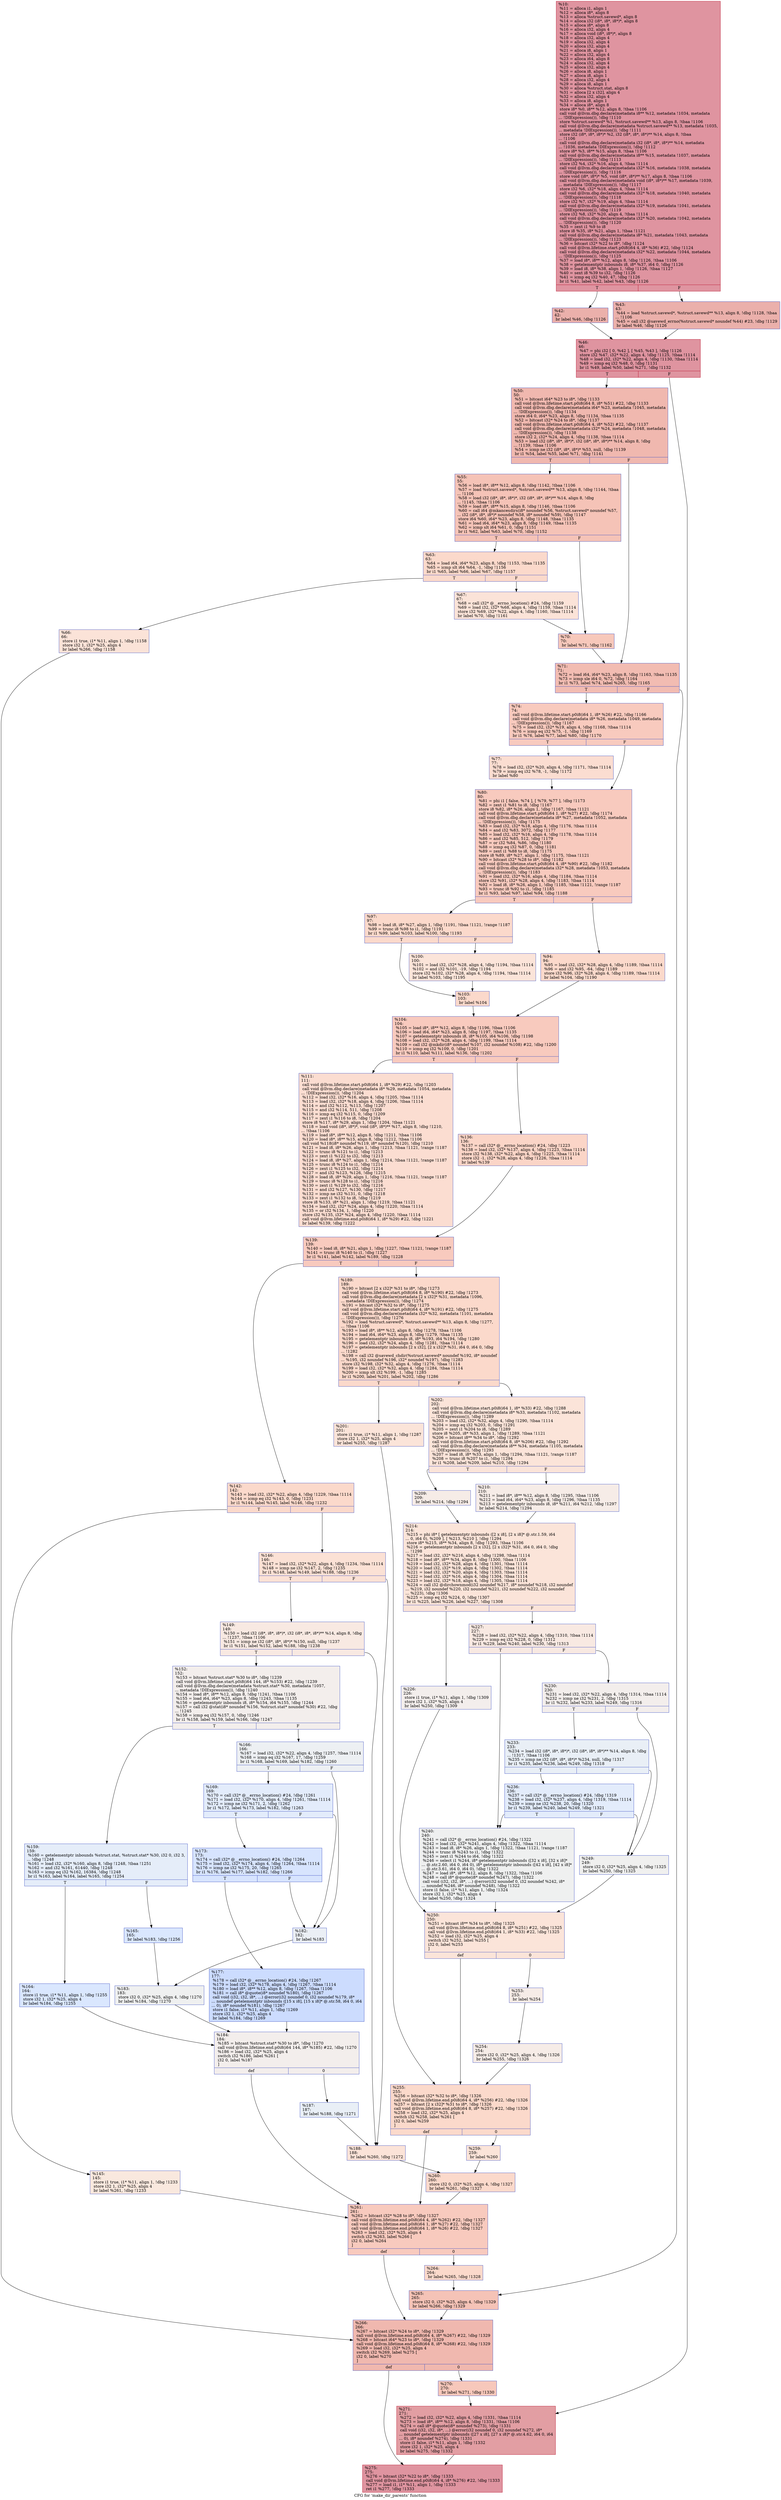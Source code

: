 digraph "CFG for 'make_dir_parents' function" {
	label="CFG for 'make_dir_parents' function";

	Node0x100d590 [shape=record,color="#b70d28ff", style=filled, fillcolor="#b70d2870",label="{%10:\l  %11 = alloca i1, align 1\l  %12 = alloca i8*, align 8\l  %13 = alloca %struct.savewd*, align 8\l  %14 = alloca i32 (i8*, i8*, i8*)*, align 8\l  %15 = alloca i8*, align 8\l  %16 = alloca i32, align 4\l  %17 = alloca void (i8*, i8*)*, align 8\l  %18 = alloca i32, align 4\l  %19 = alloca i32, align 4\l  %20 = alloca i32, align 4\l  %21 = alloca i8, align 1\l  %22 = alloca i32, align 4\l  %23 = alloca i64, align 8\l  %24 = alloca i32, align 4\l  %25 = alloca i32, align 4\l  %26 = alloca i8, align 1\l  %27 = alloca i8, align 1\l  %28 = alloca i32, align 4\l  %29 = alloca i8, align 1\l  %30 = alloca %struct.stat, align 8\l  %31 = alloca [2 x i32], align 4\l  %32 = alloca i32, align 4\l  %33 = alloca i8, align 1\l  %34 = alloca i8*, align 8\l  store i8* %0, i8** %12, align 8, !tbaa !1106\l  call void @llvm.dbg.declare(metadata i8** %12, metadata !1034, metadata\l... !DIExpression()), !dbg !1110\l  store %struct.savewd* %1, %struct.savewd** %13, align 8, !tbaa !1106\l  call void @llvm.dbg.declare(metadata %struct.savewd** %13, metadata !1035,\l... metadata !DIExpression()), !dbg !1111\l  store i32 (i8*, i8*, i8*)* %2, i32 (i8*, i8*, i8*)** %14, align 8, !tbaa\l... !1106\l  call void @llvm.dbg.declare(metadata i32 (i8*, i8*, i8*)** %14, metadata\l... !1036, metadata !DIExpression()), !dbg !1112\l  store i8* %3, i8** %15, align 8, !tbaa !1106\l  call void @llvm.dbg.declare(metadata i8** %15, metadata !1037, metadata\l... !DIExpression()), !dbg !1113\l  store i32 %4, i32* %16, align 4, !tbaa !1114\l  call void @llvm.dbg.declare(metadata i32* %16, metadata !1038, metadata\l... !DIExpression()), !dbg !1116\l  store void (i8*, i8*)* %5, void (i8*, i8*)** %17, align 8, !tbaa !1106\l  call void @llvm.dbg.declare(metadata void (i8*, i8*)** %17, metadata !1039,\l... metadata !DIExpression()), !dbg !1117\l  store i32 %6, i32* %18, align 4, !tbaa !1114\l  call void @llvm.dbg.declare(metadata i32* %18, metadata !1040, metadata\l... !DIExpression()), !dbg !1118\l  store i32 %7, i32* %19, align 4, !tbaa !1114\l  call void @llvm.dbg.declare(metadata i32* %19, metadata !1041, metadata\l... !DIExpression()), !dbg !1119\l  store i32 %8, i32* %20, align 4, !tbaa !1114\l  call void @llvm.dbg.declare(metadata i32* %20, metadata !1042, metadata\l... !DIExpression()), !dbg !1120\l  %35 = zext i1 %9 to i8\l  store i8 %35, i8* %21, align 1, !tbaa !1121\l  call void @llvm.dbg.declare(metadata i8* %21, metadata !1043, metadata\l... !DIExpression()), !dbg !1123\l  %36 = bitcast i32* %22 to i8*, !dbg !1124\l  call void @llvm.lifetime.start.p0i8(i64 4, i8* %36) #22, !dbg !1124\l  call void @llvm.dbg.declare(metadata i32* %22, metadata !1044, metadata\l... !DIExpression()), !dbg !1125\l  %37 = load i8*, i8** %12, align 8, !dbg !1126, !tbaa !1106\l  %38 = getelementptr inbounds i8, i8* %37, i64 0, !dbg !1126\l  %39 = load i8, i8* %38, align 1, !dbg !1126, !tbaa !1127\l  %40 = sext i8 %39 to i32, !dbg !1126\l  %41 = icmp eq i32 %40, 47, !dbg !1126\l  br i1 %41, label %42, label %43, !dbg !1126\l|{<s0>T|<s1>F}}"];
	Node0x100d590:s0 -> Node0x100d620;
	Node0x100d590:s1 -> Node0x100d670;
	Node0x100d620 [shape=record,color="#3d50c3ff", style=filled, fillcolor="#d24b4070",label="{%42:\l42:                                               \l  br label %46, !dbg !1126\l}"];
	Node0x100d620 -> Node0x100d6c0;
	Node0x100d670 [shape=record,color="#3d50c3ff", style=filled, fillcolor="#d24b4070",label="{%43:\l43:                                               \l  %44 = load %struct.savewd*, %struct.savewd** %13, align 8, !dbg !1128, !tbaa\l... !1106\l  %45 = call i32 @savewd_errno(%struct.savewd* noundef %44) #23, !dbg !1129\l  br label %46, !dbg !1126\l}"];
	Node0x100d670 -> Node0x100d6c0;
	Node0x100d6c0 [shape=record,color="#b70d28ff", style=filled, fillcolor="#b70d2870",label="{%46:\l46:                                               \l  %47 = phi i32 [ 0, %42 ], [ %45, %43 ], !dbg !1126\l  store i32 %47, i32* %22, align 4, !dbg !1125, !tbaa !1114\l  %48 = load i32, i32* %22, align 4, !dbg !1130, !tbaa !1114\l  %49 = icmp eq i32 %48, 0, !dbg !1131\l  br i1 %49, label %50, label %271, !dbg !1132\l|{<s0>T|<s1>F}}"];
	Node0x100d6c0:s0 -> Node0x100d710;
	Node0x100d6c0:s1 -> Node0x100e980;
	Node0x100d710 [shape=record,color="#3d50c3ff", style=filled, fillcolor="#dc5d4a70",label="{%50:\l50:                                               \l  %51 = bitcast i64* %23 to i8*, !dbg !1133\l  call void @llvm.lifetime.start.p0i8(i64 8, i8* %51) #22, !dbg !1133\l  call void @llvm.dbg.declare(metadata i64* %23, metadata !1045, metadata\l... !DIExpression()), !dbg !1134\l  store i64 0, i64* %23, align 8, !dbg !1134, !tbaa !1135\l  %52 = bitcast i32* %24 to i8*, !dbg !1137\l  call void @llvm.lifetime.start.p0i8(i64 4, i8* %52) #22, !dbg !1137\l  call void @llvm.dbg.declare(metadata i32* %24, metadata !1048, metadata\l... !DIExpression()), !dbg !1138\l  store i32 2, i32* %24, align 4, !dbg !1138, !tbaa !1114\l  %53 = load i32 (i8*, i8*, i8*)*, i32 (i8*, i8*, i8*)** %14, align 8, !dbg\l... !1139, !tbaa !1106\l  %54 = icmp ne i32 (i8*, i8*, i8*)* %53, null, !dbg !1139\l  br i1 %54, label %55, label %71, !dbg !1141\l|{<s0>T|<s1>F}}"];
	Node0x100d710:s0 -> Node0x100d760;
	Node0x100d710:s1 -> Node0x100d8f0;
	Node0x100d760 [shape=record,color="#3d50c3ff", style=filled, fillcolor="#e8765c70",label="{%55:\l55:                                               \l  %56 = load i8*, i8** %12, align 8, !dbg !1142, !tbaa !1106\l  %57 = load %struct.savewd*, %struct.savewd** %13, align 8, !dbg !1144, !tbaa\l... !1106\l  %58 = load i32 (i8*, i8*, i8*)*, i32 (i8*, i8*, i8*)** %14, align 8, !dbg\l... !1145, !tbaa !1106\l  %59 = load i8*, i8** %15, align 8, !dbg !1146, !tbaa !1106\l  %60 = call i64 @mkancesdirs(i8* noundef %56, %struct.savewd* noundef %57,\l... i32 (i8*, i8*, i8*)* noundef %58, i8* noundef %59), !dbg !1147\l  store i64 %60, i64* %23, align 8, !dbg !1148, !tbaa !1135\l  %61 = load i64, i64* %23, align 8, !dbg !1149, !tbaa !1135\l  %62 = icmp slt i64 %61, 0, !dbg !1151\l  br i1 %62, label %63, label %70, !dbg !1152\l|{<s0>T|<s1>F}}"];
	Node0x100d760:s0 -> Node0x100d7b0;
	Node0x100d760:s1 -> Node0x100d8a0;
	Node0x100d7b0 [shape=record,color="#3d50c3ff", style=filled, fillcolor="#f7a88970",label="{%63:\l63:                                               \l  %64 = load i64, i64* %23, align 8, !dbg !1153, !tbaa !1135\l  %65 = icmp slt i64 %64, -1, !dbg !1156\l  br i1 %65, label %66, label %67, !dbg !1157\l|{<s0>T|<s1>F}}"];
	Node0x100d7b0:s0 -> Node0x100d800;
	Node0x100d7b0:s1 -> Node0x100d850;
	Node0x100d800 [shape=record,color="#3d50c3ff", style=filled, fillcolor="#f6bfa670",label="{%66:\l66:                                               \l  store i1 true, i1* %11, align 1, !dbg !1158\l  store i32 1, i32* %25, align 4\l  br label %266, !dbg !1158\l}"];
	Node0x100d800 -> Node0x100e8e0;
	Node0x100d850 [shape=record,color="#3d50c3ff", style=filled, fillcolor="#f6bfa670",label="{%67:\l67:                                               \l  %68 = call i32* @__errno_location() #24, !dbg !1159\l  %69 = load i32, i32* %68, align 4, !dbg !1159, !tbaa !1114\l  store i32 %69, i32* %22, align 4, !dbg !1160, !tbaa !1114\l  br label %70, !dbg !1161\l}"];
	Node0x100d850 -> Node0x100d8a0;
	Node0x100d8a0 [shape=record,color="#3d50c3ff", style=filled, fillcolor="#ed836670",label="{%70:\l70:                                               \l  br label %71, !dbg !1162\l}"];
	Node0x100d8a0 -> Node0x100d8f0;
	Node0x100d8f0 [shape=record,color="#3d50c3ff", style=filled, fillcolor="#e1675170",label="{%71:\l71:                                               \l  %72 = load i64, i64* %23, align 8, !dbg !1163, !tbaa !1135\l  %73 = icmp sle i64 0, %72, !dbg !1164\l  br i1 %73, label %74, label %265, !dbg !1165\l|{<s0>T|<s1>F}}"];
	Node0x100d8f0:s0 -> Node0x100d940;
	Node0x100d8f0:s1 -> Node0x100e890;
	Node0x100d940 [shape=record,color="#3d50c3ff", style=filled, fillcolor="#ef886b70",label="{%74:\l74:                                               \l  call void @llvm.lifetime.start.p0i8(i64 1, i8* %26) #22, !dbg !1166\l  call void @llvm.dbg.declare(metadata i8* %26, metadata !1049, metadata\l... !DIExpression()), !dbg !1167\l  %75 = load i32, i32* %19, align 4, !dbg !1168, !tbaa !1114\l  %76 = icmp eq i32 %75, -1, !dbg !1169\l  br i1 %76, label %77, label %80, !dbg !1170\l|{<s0>T|<s1>F}}"];
	Node0x100d940:s0 -> Node0x100d990;
	Node0x100d940:s1 -> Node0x100d9e0;
	Node0x100d990 [shape=record,color="#3d50c3ff", style=filled, fillcolor="#f7b39670",label="{%77:\l77:                                               \l  %78 = load i32, i32* %20, align 4, !dbg !1171, !tbaa !1114\l  %79 = icmp eq i32 %78, -1, !dbg !1172\l  br label %80\l}"];
	Node0x100d990 -> Node0x100d9e0;
	Node0x100d9e0 [shape=record,color="#3d50c3ff", style=filled, fillcolor="#ef886b70",label="{%80:\l80:                                               \l  %81 = phi i1 [ false, %74 ], [ %79, %77 ], !dbg !1173\l  %82 = zext i1 %81 to i8, !dbg !1167\l  store i8 %82, i8* %26, align 1, !dbg !1167, !tbaa !1121\l  call void @llvm.lifetime.start.p0i8(i64 1, i8* %27) #22, !dbg !1174\l  call void @llvm.dbg.declare(metadata i8* %27, metadata !1052, metadata\l... !DIExpression()), !dbg !1175\l  %83 = load i32, i32* %18, align 4, !dbg !1176, !tbaa !1114\l  %84 = and i32 %83, 3072, !dbg !1177\l  %85 = load i32, i32* %16, align 4, !dbg !1178, !tbaa !1114\l  %86 = and i32 %85, 512, !dbg !1179\l  %87 = or i32 %84, %86, !dbg !1180\l  %88 = icmp eq i32 %87, 0, !dbg !1181\l  %89 = zext i1 %88 to i8, !dbg !1175\l  store i8 %89, i8* %27, align 1, !dbg !1175, !tbaa !1121\l  %90 = bitcast i32* %28 to i8*, !dbg !1182\l  call void @llvm.lifetime.start.p0i8(i64 4, i8* %90) #22, !dbg !1182\l  call void @llvm.dbg.declare(metadata i32* %28, metadata !1053, metadata\l... !DIExpression()), !dbg !1183\l  %91 = load i32, i32* %16, align 4, !dbg !1184, !tbaa !1114\l  store i32 %91, i32* %28, align 4, !dbg !1183, !tbaa !1114\l  %92 = load i8, i8* %26, align 1, !dbg !1185, !tbaa !1121, !range !1187\l  %93 = trunc i8 %92 to i1, !dbg !1185\l  br i1 %93, label %97, label %94, !dbg !1188\l|{<s0>T|<s1>F}}"];
	Node0x100d9e0:s0 -> Node0x100da80;
	Node0x100d9e0:s1 -> Node0x100da30;
	Node0x100da30 [shape=record,color="#3d50c3ff", style=filled, fillcolor="#f7a88970",label="{%94:\l94:                                               \l  %95 = load i32, i32* %28, align 4, !dbg !1189, !tbaa !1114\l  %96 = and i32 %95, -64, !dbg !1189\l  store i32 %96, i32* %28, align 4, !dbg !1189, !tbaa !1114\l  br label %104, !dbg !1190\l}"];
	Node0x100da30 -> Node0x100db70;
	Node0x100da80 [shape=record,color="#3d50c3ff", style=filled, fillcolor="#f7a88970",label="{%97:\l97:                                               \l  %98 = load i8, i8* %27, align 1, !dbg !1191, !tbaa !1121, !range !1187\l  %99 = trunc i8 %98 to i1, !dbg !1191\l  br i1 %99, label %103, label %100, !dbg !1193\l|{<s0>T|<s1>F}}"];
	Node0x100da80:s0 -> Node0x100db20;
	Node0x100da80:s1 -> Node0x100dad0;
	Node0x100dad0 [shape=record,color="#3d50c3ff", style=filled, fillcolor="#f5c1a970",label="{%100:\l100:                                              \l  %101 = load i32, i32* %28, align 4, !dbg !1194, !tbaa !1114\l  %102 = and i32 %101, -19, !dbg !1194\l  store i32 %102, i32* %28, align 4, !dbg !1194, !tbaa !1114\l  br label %103, !dbg !1195\l}"];
	Node0x100dad0 -> Node0x100db20;
	Node0x100db20 [shape=record,color="#3d50c3ff", style=filled, fillcolor="#f7a88970",label="{%103:\l103:                                              \l  br label %104\l}"];
	Node0x100db20 -> Node0x100db70;
	Node0x100db70 [shape=record,color="#3d50c3ff", style=filled, fillcolor="#ef886b70",label="{%104:\l104:                                              \l  %105 = load i8*, i8** %12, align 8, !dbg !1196, !tbaa !1106\l  %106 = load i64, i64* %23, align 8, !dbg !1197, !tbaa !1135\l  %107 = getelementptr inbounds i8, i8* %105, i64 %106, !dbg !1198\l  %108 = load i32, i32* %28, align 4, !dbg !1199, !tbaa !1114\l  %109 = call i32 @mkdir(i8* noundef %107, i32 noundef %108) #22, !dbg !1200\l  %110 = icmp eq i32 %109, 0, !dbg !1201\l  br i1 %110, label %111, label %136, !dbg !1202\l|{<s0>T|<s1>F}}"];
	Node0x100db70:s0 -> Node0x100dbc0;
	Node0x100db70:s1 -> Node0x100dc10;
	Node0x100dbc0 [shape=record,color="#3d50c3ff", style=filled, fillcolor="#f7b39670",label="{%111:\l111:                                              \l  call void @llvm.lifetime.start.p0i8(i64 1, i8* %29) #22, !dbg !1203\l  call void @llvm.dbg.declare(metadata i8* %29, metadata !1054, metadata\l... !DIExpression()), !dbg !1204\l  %112 = load i32, i32* %16, align 4, !dbg !1205, !tbaa !1114\l  %113 = load i32, i32* %18, align 4, !dbg !1206, !tbaa !1114\l  %114 = and i32 %112, %113, !dbg !1207\l  %115 = and i32 %114, 511, !dbg !1208\l  %116 = icmp eq i32 %115, 0, !dbg !1209\l  %117 = zext i1 %116 to i8, !dbg !1204\l  store i8 %117, i8* %29, align 1, !dbg !1204, !tbaa !1121\l  %118 = load void (i8*, i8*)*, void (i8*, i8*)** %17, align 8, !dbg !1210,\l... !tbaa !1106\l  %119 = load i8*, i8** %12, align 8, !dbg !1211, !tbaa !1106\l  %120 = load i8*, i8** %15, align 8, !dbg !1212, !tbaa !1106\l  call void %118(i8* noundef %119, i8* noundef %120), !dbg !1210\l  %121 = load i8, i8* %26, align 1, !dbg !1213, !tbaa !1121, !range !1187\l  %122 = trunc i8 %121 to i1, !dbg !1213\l  %123 = zext i1 %122 to i32, !dbg !1213\l  %124 = load i8, i8* %27, align 1, !dbg !1214, !tbaa !1121, !range !1187\l  %125 = trunc i8 %124 to i1, !dbg !1214\l  %126 = zext i1 %125 to i32, !dbg !1214\l  %127 = and i32 %123, %126, !dbg !1215\l  %128 = load i8, i8* %29, align 1, !dbg !1216, !tbaa !1121, !range !1187\l  %129 = trunc i8 %128 to i1, !dbg !1216\l  %130 = zext i1 %129 to i32, !dbg !1216\l  %131 = and i32 %127, %130, !dbg !1217\l  %132 = icmp ne i32 %131, 0, !dbg !1218\l  %133 = zext i1 %132 to i8, !dbg !1219\l  store i8 %133, i8* %21, align 1, !dbg !1219, !tbaa !1121\l  %134 = load i32, i32* %24, align 4, !dbg !1220, !tbaa !1114\l  %135 = or i32 %134, 1, !dbg !1220\l  store i32 %135, i32* %24, align 4, !dbg !1220, !tbaa !1114\l  call void @llvm.lifetime.end.p0i8(i64 1, i8* %29) #22, !dbg !1221\l  br label %139, !dbg !1222\l}"];
	Node0x100dbc0 -> Node0x100dc60;
	Node0x100dc10 [shape=record,color="#3d50c3ff", style=filled, fillcolor="#f5a08170",label="{%136:\l136:                                              \l  %137 = call i32* @__errno_location() #24, !dbg !1223\l  %138 = load i32, i32* %137, align 4, !dbg !1223, !tbaa !1114\l  store i32 %138, i32* %22, align 4, !dbg !1225, !tbaa !1114\l  store i32 -1, i32* %28, align 4, !dbg !1226, !tbaa !1114\l  br label %139\l}"];
	Node0x100dc10 -> Node0x100dc60;
	Node0x100dc60 [shape=record,color="#3d50c3ff", style=filled, fillcolor="#ef886b70",label="{%139:\l139:                                              \l  %140 = load i8, i8* %21, align 1, !dbg !1227, !tbaa !1121, !range !1187\l  %141 = trunc i8 %140 to i1, !dbg !1227\l  br i1 %141, label %142, label %189, !dbg !1228\l|{<s0>T|<s1>F}}"];
	Node0x100dc60:s0 -> Node0x100dcb0;
	Node0x100dc60:s1 -> Node0x100e200;
	Node0x100dcb0 [shape=record,color="#3d50c3ff", style=filled, fillcolor="#f7a88970",label="{%142:\l142:                                              \l  %143 = load i32, i32* %22, align 4, !dbg !1229, !tbaa !1114\l  %144 = icmp eq i32 %143, 0, !dbg !1231\l  br i1 %144, label %145, label %146, !dbg !1232\l|{<s0>T|<s1>F}}"];
	Node0x100dcb0:s0 -> Node0x100dd00;
	Node0x100dcb0:s1 -> Node0x100dd50;
	Node0x100dd00 [shape=record,color="#3d50c3ff", style=filled, fillcolor="#f2cab570",label="{%145:\l145:                                              \l  store i1 true, i1* %11, align 1, !dbg !1233\l  store i32 1, i32* %25, align 4\l  br label %261, !dbg !1233\l}"];
	Node0x100dd00 -> Node0x100e7f0;
	Node0x100dd50 [shape=record,color="#3d50c3ff", style=filled, fillcolor="#f7bca170",label="{%146:\l146:                                              \l  %147 = load i32, i32* %22, align 4, !dbg !1234, !tbaa !1114\l  %148 = icmp ne i32 %147, 2, !dbg !1235\l  br i1 %148, label %149, label %188, !dbg !1236\l|{<s0>T|<s1>F}}"];
	Node0x100dd50:s0 -> Node0x100dda0;
	Node0x100dd50:s1 -> Node0x100e1b0;
	Node0x100dda0 [shape=record,color="#3d50c3ff", style=filled, fillcolor="#efcebd70",label="{%149:\l149:                                              \l  %150 = load i32 (i8*, i8*, i8*)*, i32 (i8*, i8*, i8*)** %14, align 8, !dbg\l... !1237, !tbaa !1106\l  %151 = icmp ne i32 (i8*, i8*, i8*)* %150, null, !dbg !1237\l  br i1 %151, label %152, label %188, !dbg !1238\l|{<s0>T|<s1>F}}"];
	Node0x100dda0:s0 -> Node0x100ddf0;
	Node0x100dda0:s1 -> Node0x100e1b0;
	Node0x100ddf0 [shape=record,color="#3d50c3ff", style=filled, fillcolor="#e3d9d370",label="{%152:\l152:                                              \l  %153 = bitcast %struct.stat* %30 to i8*, !dbg !1239\l  call void @llvm.lifetime.start.p0i8(i64 144, i8* %153) #22, !dbg !1239\l  call void @llvm.dbg.declare(metadata %struct.stat* %30, metadata !1057,\l... metadata !DIExpression()), !dbg !1240\l  %154 = load i8*, i8** %12, align 8, !dbg !1241, !tbaa !1106\l  %155 = load i64, i64* %23, align 8, !dbg !1243, !tbaa !1135\l  %156 = getelementptr inbounds i8, i8* %154, i64 %155, !dbg !1244\l  %157 = call i32 @stat(i8* noundef %156, %struct.stat* noundef %30) #22, !dbg\l... !1245\l  %158 = icmp eq i32 %157, 0, !dbg !1246\l  br i1 %158, label %159, label %166, !dbg !1247\l|{<s0>T|<s1>F}}"];
	Node0x100ddf0:s0 -> Node0x100de40;
	Node0x100ddf0:s1 -> Node0x100df30;
	Node0x100de40 [shape=record,color="#3d50c3ff", style=filled, fillcolor="#c5d6f270",label="{%159:\l159:                                              \l  %160 = getelementptr inbounds %struct.stat, %struct.stat* %30, i32 0, i32 3,\l... !dbg !1248\l  %161 = load i32, i32* %160, align 8, !dbg !1248, !tbaa !1251\l  %162 = and i32 %161, 61440, !dbg !1248\l  %163 = icmp eq i32 %162, 16384, !dbg !1248\l  br i1 %163, label %164, label %165, !dbg !1254\l|{<s0>T|<s1>F}}"];
	Node0x100de40:s0 -> Node0x100de90;
	Node0x100de40:s1 -> Node0x100dee0;
	Node0x100de90 [shape=record,color="#3d50c3ff", style=filled, fillcolor="#abc8fd70",label="{%164:\l164:                                              \l  store i1 true, i1* %11, align 1, !dbg !1255\l  store i32 1, i32* %25, align 4\l  br label %184, !dbg !1255\l}"];
	Node0x100de90 -> Node0x100e110;
	Node0x100dee0 [shape=record,color="#3d50c3ff", style=filled, fillcolor="#abc8fd70",label="{%165:\l165:                                              \l  br label %183, !dbg !1256\l}"];
	Node0x100dee0 -> Node0x100e0c0;
	Node0x100df30 [shape=record,color="#3d50c3ff", style=filled, fillcolor="#d6dce470",label="{%166:\l166:                                              \l  %167 = load i32, i32* %22, align 4, !dbg !1257, !tbaa !1114\l  %168 = icmp eq i32 %167, 17, !dbg !1259\l  br i1 %168, label %169, label %182, !dbg !1260\l|{<s0>T|<s1>F}}"];
	Node0x100df30:s0 -> Node0x100df80;
	Node0x100df30:s1 -> Node0x100e070;
	Node0x100df80 [shape=record,color="#3d50c3ff", style=filled, fillcolor="#bfd3f670",label="{%169:\l169:                                              \l  %170 = call i32* @__errno_location() #24, !dbg !1261\l  %171 = load i32, i32* %170, align 4, !dbg !1261, !tbaa !1114\l  %172 = icmp ne i32 %171, 2, !dbg !1262\l  br i1 %172, label %173, label %182, !dbg !1263\l|{<s0>T|<s1>F}}"];
	Node0x100df80:s0 -> Node0x100dfd0;
	Node0x100df80:s1 -> Node0x100e070;
	Node0x100dfd0 [shape=record,color="#3d50c3ff", style=filled, fillcolor="#a5c3fe70",label="{%173:\l173:                                              \l  %174 = call i32* @__errno_location() #24, !dbg !1264\l  %175 = load i32, i32* %174, align 4, !dbg !1264, !tbaa !1114\l  %176 = icmp ne i32 %175, 20, !dbg !1265\l  br i1 %176, label %177, label %182, !dbg !1266\l|{<s0>T|<s1>F}}"];
	Node0x100dfd0:s0 -> Node0x100e020;
	Node0x100dfd0:s1 -> Node0x100e070;
	Node0x100e020 [shape=record,color="#3d50c3ff", style=filled, fillcolor="#8caffe70",label="{%177:\l177:                                              \l  %178 = call i32* @__errno_location() #24, !dbg !1267\l  %179 = load i32, i32* %178, align 4, !dbg !1267, !tbaa !1114\l  %180 = load i8*, i8** %12, align 8, !dbg !1267, !tbaa !1106\l  %181 = call i8* @quote(i8* noundef %180), !dbg !1267\l  call void (i32, i32, i8*, ...) @error(i32 noundef 0, i32 noundef %179, i8*\l... noundef getelementptr inbounds ([15 x i8], [15 x i8]* @.str.58, i64 0, i64\l... 0), i8* noundef %181), !dbg !1267\l  store i1 false, i1* %11, align 1, !dbg !1269\l  store i32 1, i32* %25, align 4\l  br label %184, !dbg !1269\l}"];
	Node0x100e020 -> Node0x100e110;
	Node0x100e070 [shape=record,color="#3d50c3ff", style=filled, fillcolor="#d1dae970",label="{%182:\l182:                                              \l  br label %183\l}"];
	Node0x100e070 -> Node0x100e0c0;
	Node0x100e0c0 [shape=record,color="#3d50c3ff", style=filled, fillcolor="#dbdcde70",label="{%183:\l183:                                              \l  store i32 0, i32* %25, align 4, !dbg !1270\l  br label %184, !dbg !1270\l}"];
	Node0x100e0c0 -> Node0x100e110;
	Node0x100e110 [shape=record,color="#3d50c3ff", style=filled, fillcolor="#e3d9d370",label="{%184:\l184:                                              \l  %185 = bitcast %struct.stat* %30 to i8*, !dbg !1270\l  call void @llvm.lifetime.end.p0i8(i64 144, i8* %185) #22, !dbg !1270\l  %186 = load i32, i32* %25, align 4\l  switch i32 %186, label %261 [\l    i32 0, label %187\l  ]\l|{<s0>def|<s1>0}}"];
	Node0x100e110:s0 -> Node0x100e7f0;
	Node0x100e110:s1 -> Node0x100e160;
	Node0x100e160 [shape=record,color="#3d50c3ff", style=filled, fillcolor="#cedaeb70",label="{%187:\l187:                                              \l  br label %188, !dbg !1271\l}"];
	Node0x100e160 -> Node0x100e1b0;
	Node0x100e1b0 [shape=record,color="#3d50c3ff", style=filled, fillcolor="#f6bfa670",label="{%188:\l188:                                              \l  br label %260, !dbg !1272\l}"];
	Node0x100e1b0 -> Node0x100e7a0;
	Node0x100e200 [shape=record,color="#3d50c3ff", style=filled, fillcolor="#f7a88970",label="{%189:\l189:                                              \l  %190 = bitcast [2 x i32]* %31 to i8*, !dbg !1273\l  call void @llvm.lifetime.start.p0i8(i64 8, i8* %190) #22, !dbg !1273\l  call void @llvm.dbg.declare(metadata [2 x i32]* %31, metadata !1096,\l... metadata !DIExpression()), !dbg !1274\l  %191 = bitcast i32* %32 to i8*, !dbg !1275\l  call void @llvm.lifetime.start.p0i8(i64 4, i8* %191) #22, !dbg !1275\l  call void @llvm.dbg.declare(metadata i32* %32, metadata !1101, metadata\l... !DIExpression()), !dbg !1276\l  %192 = load %struct.savewd*, %struct.savewd** %13, align 8, !dbg !1277,\l... !tbaa !1106\l  %193 = load i8*, i8** %12, align 8, !dbg !1278, !tbaa !1106\l  %194 = load i64, i64* %23, align 8, !dbg !1279, !tbaa !1135\l  %195 = getelementptr inbounds i8, i8* %193, i64 %194, !dbg !1280\l  %196 = load i32, i32* %24, align 4, !dbg !1281, !tbaa !1114\l  %197 = getelementptr inbounds [2 x i32], [2 x i32]* %31, i64 0, i64 0, !dbg\l... !1282\l  %198 = call i32 @savewd_chdir(%struct.savewd* noundef %192, i8* noundef\l... %195, i32 noundef %196, i32* noundef %197), !dbg !1283\l  store i32 %198, i32* %32, align 4, !dbg !1276, !tbaa !1114\l  %199 = load i32, i32* %32, align 4, !dbg !1284, !tbaa !1114\l  %200 = icmp slt i32 %199, -1, !dbg !1285\l  br i1 %200, label %201, label %202, !dbg !1286\l|{<s0>T|<s1>F}}"];
	Node0x100e200:s0 -> Node0x100e250;
	Node0x100e200:s1 -> Node0x100e2a0;
	Node0x100e250 [shape=record,color="#3d50c3ff", style=filled, fillcolor="#f5c1a970",label="{%201:\l201:                                              \l  store i1 true, i1* %11, align 1, !dbg !1287\l  store i32 1, i32* %25, align 4\l  br label %255, !dbg !1287\l}"];
	Node0x100e250 -> Node0x100e700;
	Node0x100e2a0 [shape=record,color="#3d50c3ff", style=filled, fillcolor="#f5c1a970",label="{%202:\l202:                                              \l  call void @llvm.lifetime.start.p0i8(i64 1, i8* %33) #22, !dbg !1288\l  call void @llvm.dbg.declare(metadata i8* %33, metadata !1102, metadata\l... !DIExpression()), !dbg !1289\l  %203 = load i32, i32* %32, align 4, !dbg !1290, !tbaa !1114\l  %204 = icmp eq i32 %203, 0, !dbg !1291\l  %205 = zext i1 %204 to i8, !dbg !1289\l  store i8 %205, i8* %33, align 1, !dbg !1289, !tbaa !1121\l  %206 = bitcast i8** %34 to i8*, !dbg !1292\l  call void @llvm.lifetime.start.p0i8(i64 8, i8* %206) #22, !dbg !1292\l  call void @llvm.dbg.declare(metadata i8** %34, metadata !1105, metadata\l... !DIExpression()), !dbg !1293\l  %207 = load i8, i8* %33, align 1, !dbg !1294, !tbaa !1121, !range !1187\l  %208 = trunc i8 %207 to i1, !dbg !1294\l  br i1 %208, label %209, label %210, !dbg !1294\l|{<s0>T|<s1>F}}"];
	Node0x100e2a0:s0 -> Node0x100e2f0;
	Node0x100e2a0:s1 -> Node0x100e340;
	Node0x100e2f0 [shape=record,color="#3d50c3ff", style=filled, fillcolor="#ead5c970",label="{%209:\l209:                                              \l  br label %214, !dbg !1294\l}"];
	Node0x100e2f0 -> Node0x100e390;
	Node0x100e340 [shape=record,color="#3d50c3ff", style=filled, fillcolor="#ead5c970",label="{%210:\l210:                                              \l  %211 = load i8*, i8** %12, align 8, !dbg !1295, !tbaa !1106\l  %212 = load i64, i64* %23, align 8, !dbg !1296, !tbaa !1135\l  %213 = getelementptr inbounds i8, i8* %211, i64 %212, !dbg !1297\l  br label %214, !dbg !1294\l}"];
	Node0x100e340 -> Node0x100e390;
	Node0x100e390 [shape=record,color="#3d50c3ff", style=filled, fillcolor="#f5c1a970",label="{%214:\l214:                                              \l  %215 = phi i8* [ getelementptr inbounds ([2 x i8], [2 x i8]* @.str.1.59, i64\l... 0, i64 0), %209 ], [ %213, %210 ], !dbg !1294\l  store i8* %215, i8** %34, align 8, !dbg !1293, !tbaa !1106\l  %216 = getelementptr inbounds [2 x i32], [2 x i32]* %31, i64 0, i64 0, !dbg\l... !1298\l  %217 = load i32, i32* %216, align 4, !dbg !1298, !tbaa !1114\l  %218 = load i8*, i8** %34, align 8, !dbg !1300, !tbaa !1106\l  %219 = load i32, i32* %28, align 4, !dbg !1301, !tbaa !1114\l  %220 = load i32, i32* %19, align 4, !dbg !1302, !tbaa !1114\l  %221 = load i32, i32* %20, align 4, !dbg !1303, !tbaa !1114\l  %222 = load i32, i32* %16, align 4, !dbg !1304, !tbaa !1114\l  %223 = load i32, i32* %18, align 4, !dbg !1305, !tbaa !1114\l  %224 = call i32 @dirchownmod(i32 noundef %217, i8* noundef %218, i32 noundef\l... %219, i32 noundef %220, i32 noundef %221, i32 noundef %222, i32 noundef\l... %223), !dbg !1306\l  %225 = icmp eq i32 %224, 0, !dbg !1307\l  br i1 %225, label %226, label %227, !dbg !1308\l|{<s0>T|<s1>F}}"];
	Node0x100e390:s0 -> Node0x100e3e0;
	Node0x100e390:s1 -> Node0x100e430;
	Node0x100e3e0 [shape=record,color="#3d50c3ff", style=filled, fillcolor="#e3d9d370",label="{%226:\l226:                                              \l  store i1 true, i1* %11, align 1, !dbg !1309\l  store i32 1, i32* %25, align 4\l  br label %250, !dbg !1309\l}"];
	Node0x100e3e0 -> Node0x100e610;
	Node0x100e430 [shape=record,color="#3d50c3ff", style=filled, fillcolor="#efcebd70",label="{%227:\l227:                                              \l  %228 = load i32, i32* %22, align 4, !dbg !1310, !tbaa !1114\l  %229 = icmp eq i32 %228, 0, !dbg !1312\l  br i1 %229, label %240, label %230, !dbg !1313\l|{<s0>T|<s1>F}}"];
	Node0x100e430:s0 -> Node0x100e570;
	Node0x100e430:s1 -> Node0x100e480;
	Node0x100e480 [shape=record,color="#3d50c3ff", style=filled, fillcolor="#e3d9d370",label="{%230:\l230:                                              \l  %231 = load i32, i32* %22, align 4, !dbg !1314, !tbaa !1114\l  %232 = icmp ne i32 %231, 2, !dbg !1315\l  br i1 %232, label %233, label %249, !dbg !1316\l|{<s0>T|<s1>F}}"];
	Node0x100e480:s0 -> Node0x100e4d0;
	Node0x100e480:s1 -> Node0x100e5c0;
	Node0x100e4d0 [shape=record,color="#3d50c3ff", style=filled, fillcolor="#cedaeb70",label="{%233:\l233:                                              \l  %234 = load i32 (i8*, i8*, i8*)*, i32 (i8*, i8*, i8*)** %14, align 8, !dbg\l... !1317, !tbaa !1106\l  %235 = icmp ne i32 (i8*, i8*, i8*)* %234, null, !dbg !1317\l  br i1 %235, label %236, label %249, !dbg !1318\l|{<s0>T|<s1>F}}"];
	Node0x100e4d0:s0 -> Node0x100e520;
	Node0x100e4d0:s1 -> Node0x100e5c0;
	Node0x100e520 [shape=record,color="#3d50c3ff", style=filled, fillcolor="#bfd3f670",label="{%236:\l236:                                              \l  %237 = call i32* @__errno_location() #24, !dbg !1319\l  %238 = load i32, i32* %237, align 4, !dbg !1319, !tbaa !1114\l  %239 = icmp ne i32 %238, 20, !dbg !1320\l  br i1 %239, label %240, label %249, !dbg !1321\l|{<s0>T|<s1>F}}"];
	Node0x100e520:s0 -> Node0x100e570;
	Node0x100e520:s1 -> Node0x100e5c0;
	Node0x100e570 [shape=record,color="#3d50c3ff", style=filled, fillcolor="#dbdcde70",label="{%240:\l240:                                              \l  %241 = call i32* @__errno_location() #24, !dbg !1322\l  %242 = load i32, i32* %241, align 4, !dbg !1322, !tbaa !1114\l  %243 = load i8, i8* %26, align 1, !dbg !1322, !tbaa !1121, !range !1187\l  %244 = trunc i8 %243 to i1, !dbg !1322\l  %245 = zext i1 %244 to i64, !dbg !1322\l  %246 = select i1 %244, i8* getelementptr inbounds ([32 x i8], [32 x i8]*\l... @.str.2.60, i64 0, i64 0), i8* getelementptr inbounds ([42 x i8], [42 x i8]*\l... @.str.3.61, i64 0, i64 0), !dbg !1322\l  %247 = load i8*, i8** %12, align 8, !dbg !1322, !tbaa !1106\l  %248 = call i8* @quote(i8* noundef %247), !dbg !1322\l  call void (i32, i32, i8*, ...) @error(i32 noundef 0, i32 noundef %242, i8*\l... noundef %246, i8* noundef %248), !dbg !1322\l  store i1 false, i1* %11, align 1, !dbg !1324\l  store i32 1, i32* %25, align 4\l  br label %250, !dbg !1324\l}"];
	Node0x100e570 -> Node0x100e610;
	Node0x100e5c0 [shape=record,color="#3d50c3ff", style=filled, fillcolor="#dedcdb70",label="{%249:\l249:                                              \l  store i32 0, i32* %25, align 4, !dbg !1325\l  br label %250, !dbg !1325\l}"];
	Node0x100e5c0 -> Node0x100e610;
	Node0x100e610 [shape=record,color="#3d50c3ff", style=filled, fillcolor="#f5c1a970",label="{%250:\l250:                                              \l  %251 = bitcast i8** %34 to i8*, !dbg !1325\l  call void @llvm.lifetime.end.p0i8(i64 8, i8* %251) #22, !dbg !1325\l  call void @llvm.lifetime.end.p0i8(i64 1, i8* %33) #22, !dbg !1325\l  %252 = load i32, i32* %25, align 4\l  switch i32 %252, label %255 [\l    i32 0, label %253\l  ]\l|{<s0>def|<s1>0}}"];
	Node0x100e610:s0 -> Node0x100e700;
	Node0x100e610:s1 -> Node0x100e660;
	Node0x100e660 [shape=record,color="#3d50c3ff", style=filled, fillcolor="#ead5c970",label="{%253:\l253:                                              \l  br label %254\l}"];
	Node0x100e660 -> Node0x100e6b0;
	Node0x100e6b0 [shape=record,color="#3d50c3ff", style=filled, fillcolor="#ead5c970",label="{%254:\l254:                                              \l  store i32 0, i32* %25, align 4, !dbg !1326\l  br label %255, !dbg !1326\l}"];
	Node0x100e6b0 -> Node0x100e700;
	Node0x100e700 [shape=record,color="#3d50c3ff", style=filled, fillcolor="#f7a88970",label="{%255:\l255:                                              \l  %256 = bitcast i32* %32 to i8*, !dbg !1326\l  call void @llvm.lifetime.end.p0i8(i64 4, i8* %256) #22, !dbg !1326\l  %257 = bitcast [2 x i32]* %31 to i8*, !dbg !1326\l  call void @llvm.lifetime.end.p0i8(i64 8, i8* %257) #22, !dbg !1326\l  %258 = load i32, i32* %25, align 4\l  switch i32 %258, label %261 [\l    i32 0, label %259\l  ]\l|{<s0>def|<s1>0}}"];
	Node0x100e700:s0 -> Node0x100e7f0;
	Node0x100e700:s1 -> Node0x100e750;
	Node0x100e750 [shape=record,color="#3d50c3ff", style=filled, fillcolor="#f5c1a970",label="{%259:\l259:                                              \l  br label %260\l}"];
	Node0x100e750 -> Node0x100e7a0;
	Node0x100e7a0 [shape=record,color="#3d50c3ff", style=filled, fillcolor="#f7a88970",label="{%260:\l260:                                              \l  store i32 0, i32* %25, align 4, !dbg !1327\l  br label %261, !dbg !1327\l}"];
	Node0x100e7a0 -> Node0x100e7f0;
	Node0x100e7f0 [shape=record,color="#3d50c3ff", style=filled, fillcolor="#ef886b70",label="{%261:\l261:                                              \l  %262 = bitcast i32* %28 to i8*, !dbg !1327\l  call void @llvm.lifetime.end.p0i8(i64 4, i8* %262) #22, !dbg !1327\l  call void @llvm.lifetime.end.p0i8(i64 1, i8* %27) #22, !dbg !1327\l  call void @llvm.lifetime.end.p0i8(i64 1, i8* %26) #22, !dbg !1327\l  %263 = load i32, i32* %25, align 4\l  switch i32 %263, label %266 [\l    i32 0, label %264\l  ]\l|{<s0>def|<s1>0}}"];
	Node0x100e7f0:s0 -> Node0x100e8e0;
	Node0x100e7f0:s1 -> Node0x100e840;
	Node0x100e840 [shape=record,color="#3d50c3ff", style=filled, fillcolor="#f7a88970",label="{%264:\l264:                                              \l  br label %265, !dbg !1328\l}"];
	Node0x100e840 -> Node0x100e890;
	Node0x100e890 [shape=record,color="#3d50c3ff", style=filled, fillcolor="#e8765c70",label="{%265:\l265:                                              \l  store i32 0, i32* %25, align 4, !dbg !1329\l  br label %266, !dbg !1329\l}"];
	Node0x100e890 -> Node0x100e8e0;
	Node0x100e8e0 [shape=record,color="#3d50c3ff", style=filled, fillcolor="#dc5d4a70",label="{%266:\l266:                                              \l  %267 = bitcast i32* %24 to i8*, !dbg !1329\l  call void @llvm.lifetime.end.p0i8(i64 4, i8* %267) #22, !dbg !1329\l  %268 = bitcast i64* %23 to i8*, !dbg !1329\l  call void @llvm.lifetime.end.p0i8(i64 8, i8* %268) #22, !dbg !1329\l  %269 = load i32, i32* %25, align 4\l  switch i32 %269, label %275 [\l    i32 0, label %270\l  ]\l|{<s0>def|<s1>0}}"];
	Node0x100e8e0:s0 -> Node0x100e9d0;
	Node0x100e8e0:s1 -> Node0x100e930;
	Node0x100e930 [shape=record,color="#3d50c3ff", style=filled, fillcolor="#ed836670",label="{%270:\l270:                                              \l  br label %271, !dbg !1330\l}"];
	Node0x100e930 -> Node0x100e980;
	Node0x100e980 [shape=record,color="#b70d28ff", style=filled, fillcolor="#be242e70",label="{%271:\l271:                                              \l  %272 = load i32, i32* %22, align 4, !dbg !1331, !tbaa !1114\l  %273 = load i8*, i8** %12, align 8, !dbg !1331, !tbaa !1106\l  %274 = call i8* @quote(i8* noundef %273), !dbg !1331\l  call void (i32, i32, i8*, ...) @error(i32 noundef 0, i32 noundef %272, i8*\l... noundef getelementptr inbounds ([27 x i8], [27 x i8]* @.str.4.62, i64 0, i64\l... 0), i8* noundef %274), !dbg !1331\l  store i1 false, i1* %11, align 1, !dbg !1332\l  store i32 1, i32* %25, align 4\l  br label %275, !dbg !1332\l}"];
	Node0x100e980 -> Node0x100e9d0;
	Node0x100e9d0 [shape=record,color="#b70d28ff", style=filled, fillcolor="#b70d2870",label="{%275:\l275:                                              \l  %276 = bitcast i32* %22 to i8*, !dbg !1333\l  call void @llvm.lifetime.end.p0i8(i64 4, i8* %276) #22, !dbg !1333\l  %277 = load i1, i1* %11, align 1, !dbg !1333\l  ret i1 %277, !dbg !1333\l}"];
}
